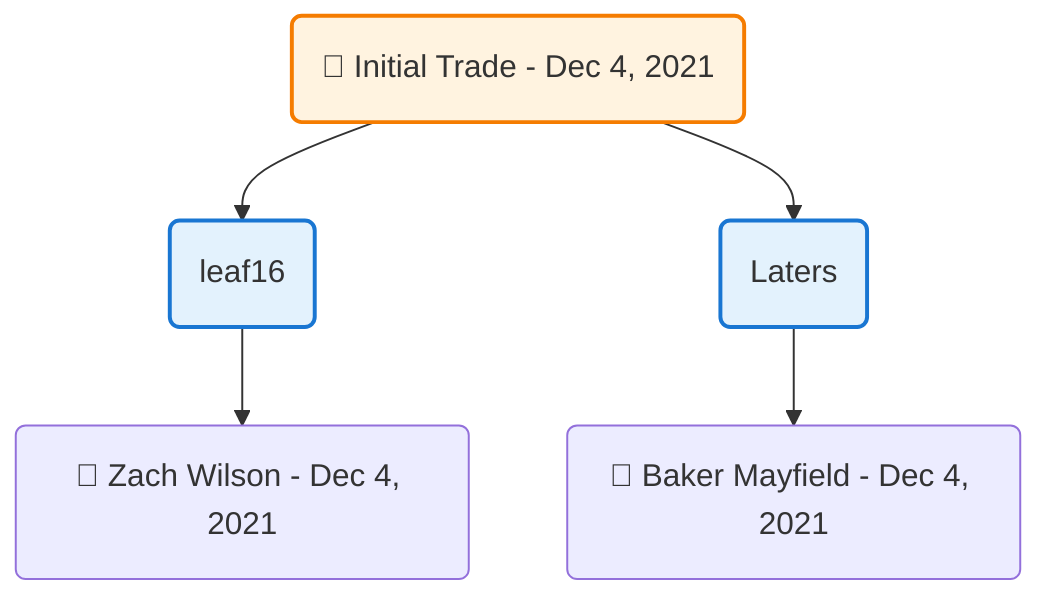 flowchart TD

    TRADE_MAIN("🔄 Initial Trade - Dec 4, 2021")
    TEAM_1("leaf16")
    TEAM_2("Laters")
    NODE_e0cecf75-76b0-45b1-926a-4ac0b4441357("🔄 Zach Wilson - Dec 4, 2021")
    NODE_ae6a39e2-2230-4958-b4b5-72abfe81bd59("🔄 Baker Mayfield - Dec 4, 2021")

    TRADE_MAIN --> TEAM_1
    TRADE_MAIN --> TEAM_2
    TEAM_1 --> NODE_e0cecf75-76b0-45b1-926a-4ac0b4441357
    TEAM_2 --> NODE_ae6a39e2-2230-4958-b4b5-72abfe81bd59

    %% Node styling
    classDef teamNode fill:#e3f2fd,stroke:#1976d2,stroke-width:2px
    classDef tradeNode fill:#fff3e0,stroke:#f57c00,stroke-width:2px
    classDef playerNode fill:#f3e5f5,stroke:#7b1fa2,stroke-width:1px
    classDef nonRootPlayerNode fill:#f5f5f5,stroke:#757575,stroke-width:1px
    classDef endNode fill:#ffebee,stroke:#c62828,stroke-width:2px
    classDef waiverNode fill:#e8f5e8,stroke:#388e3c,stroke-width:2px
    classDef championshipNode fill:#fff9c4,stroke:#f57f17,stroke-width:3px

    class TEAM_1,TEAM_2 teamNode
    class TRADE_MAIN tradeNode